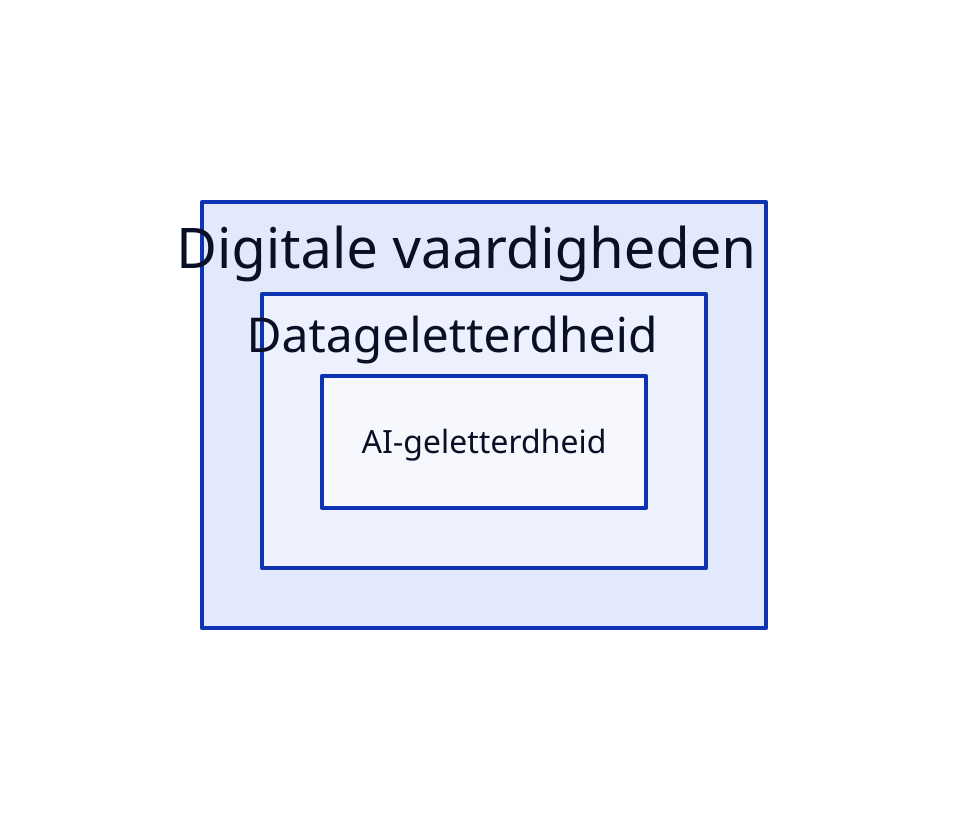 Digitale vaardigheden: {
  shape: rectangle
  label.near: top-left
  Datageletterdheid: {
    shape: rectangle
    label.near: top-left
    AI-geletterdheid: {
      shape: rectangle
      # label.near: top-left
    }
  }
}